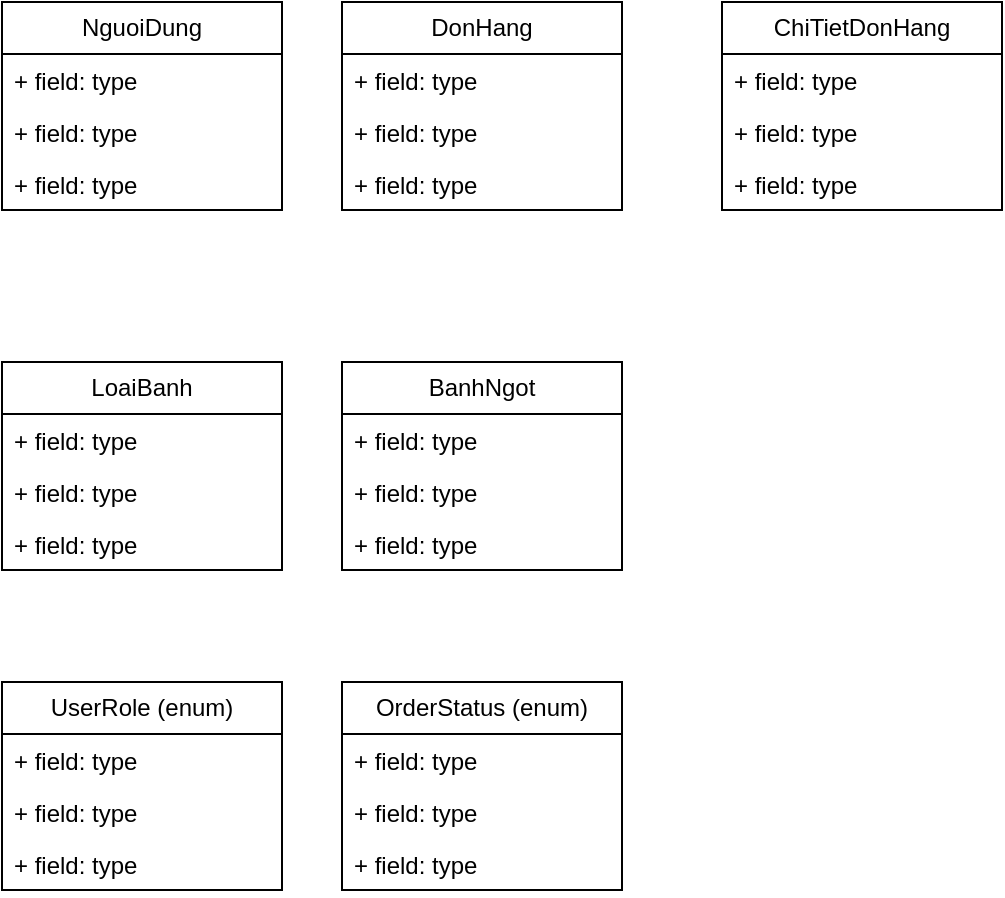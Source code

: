 <mxfile version="28.2.5" pages="2">
  <diagram name="Class Diagram" id="rx6eu9dnCA7HaRfjW0jg">
    <mxGraphModel dx="1665" dy="751" grid="1" gridSize="10" guides="1" tooltips="1" connect="1" arrows="1" fold="1" page="1" pageScale="1" pageWidth="850" pageHeight="1100" math="0" shadow="0">
      <root>
        <mxCell id="0" />
        <mxCell id="1" parent="0" />
        <mxCell id="fMhcA3Eb7mBHnPsGReJI-1" value="BanhNgot" style="swimlane;fontStyle=0;childLayout=stackLayout;horizontal=1;startSize=26;fillColor=none;horizontalStack=0;resizeParent=1;resizeParentMax=0;resizeLast=0;collapsible=1;marginBottom=0;whiteSpace=wrap;html=1;" parent="1" vertex="1">
          <mxGeometry x="220" y="260" width="140" height="104" as="geometry" />
        </mxCell>
        <mxCell id="fMhcA3Eb7mBHnPsGReJI-2" value="+ field: type" style="text;strokeColor=none;fillColor=none;align=left;verticalAlign=top;spacingLeft=4;spacingRight=4;overflow=hidden;rotatable=0;points=[[0,0.5],[1,0.5]];portConstraint=eastwest;whiteSpace=wrap;html=1;" parent="fMhcA3Eb7mBHnPsGReJI-1" vertex="1">
          <mxGeometry y="26" width="140" height="26" as="geometry" />
        </mxCell>
        <mxCell id="fMhcA3Eb7mBHnPsGReJI-3" value="+ field: type" style="text;strokeColor=none;fillColor=none;align=left;verticalAlign=top;spacingLeft=4;spacingRight=4;overflow=hidden;rotatable=0;points=[[0,0.5],[1,0.5]];portConstraint=eastwest;whiteSpace=wrap;html=1;" parent="fMhcA3Eb7mBHnPsGReJI-1" vertex="1">
          <mxGeometry y="52" width="140" height="26" as="geometry" />
        </mxCell>
        <mxCell id="fMhcA3Eb7mBHnPsGReJI-4" value="+ field: type" style="text;strokeColor=none;fillColor=none;align=left;verticalAlign=top;spacingLeft=4;spacingRight=4;overflow=hidden;rotatable=0;points=[[0,0.5],[1,0.5]];portConstraint=eastwest;whiteSpace=wrap;html=1;" parent="fMhcA3Eb7mBHnPsGReJI-1" vertex="1">
          <mxGeometry y="78" width="140" height="26" as="geometry" />
        </mxCell>
        <mxCell id="fMhcA3Eb7mBHnPsGReJI-5" value="&lt;div&gt;NguoiDung&lt;/div&gt;" style="swimlane;fontStyle=0;childLayout=stackLayout;horizontal=1;startSize=26;fillColor=none;horizontalStack=0;resizeParent=1;resizeParentMax=0;resizeLast=0;collapsible=1;marginBottom=0;whiteSpace=wrap;html=1;" parent="1" vertex="1">
          <mxGeometry x="50" y="80" width="140" height="104" as="geometry" />
        </mxCell>
        <mxCell id="fMhcA3Eb7mBHnPsGReJI-6" value="+ field: type" style="text;strokeColor=none;fillColor=none;align=left;verticalAlign=top;spacingLeft=4;spacingRight=4;overflow=hidden;rotatable=0;points=[[0,0.5],[1,0.5]];portConstraint=eastwest;whiteSpace=wrap;html=1;" parent="fMhcA3Eb7mBHnPsGReJI-5" vertex="1">
          <mxGeometry y="26" width="140" height="26" as="geometry" />
        </mxCell>
        <mxCell id="fMhcA3Eb7mBHnPsGReJI-7" value="+ field: type" style="text;strokeColor=none;fillColor=none;align=left;verticalAlign=top;spacingLeft=4;spacingRight=4;overflow=hidden;rotatable=0;points=[[0,0.5],[1,0.5]];portConstraint=eastwest;whiteSpace=wrap;html=1;" parent="fMhcA3Eb7mBHnPsGReJI-5" vertex="1">
          <mxGeometry y="52" width="140" height="26" as="geometry" />
        </mxCell>
        <mxCell id="fMhcA3Eb7mBHnPsGReJI-8" value="+ field: type" style="text;strokeColor=none;fillColor=none;align=left;verticalAlign=top;spacingLeft=4;spacingRight=4;overflow=hidden;rotatable=0;points=[[0,0.5],[1,0.5]];portConstraint=eastwest;whiteSpace=wrap;html=1;" parent="fMhcA3Eb7mBHnPsGReJI-5" vertex="1">
          <mxGeometry y="78" width="140" height="26" as="geometry" />
        </mxCell>
        <mxCell id="fMhcA3Eb7mBHnPsGReJI-13" value="LoaiBanh" style="swimlane;fontStyle=0;childLayout=stackLayout;horizontal=1;startSize=26;fillColor=none;horizontalStack=0;resizeParent=1;resizeParentMax=0;resizeLast=0;collapsible=1;marginBottom=0;whiteSpace=wrap;html=1;" parent="1" vertex="1">
          <mxGeometry x="50" y="260" width="140" height="104" as="geometry" />
        </mxCell>
        <mxCell id="fMhcA3Eb7mBHnPsGReJI-14" value="+ field: type" style="text;strokeColor=none;fillColor=none;align=left;verticalAlign=top;spacingLeft=4;spacingRight=4;overflow=hidden;rotatable=0;points=[[0,0.5],[1,0.5]];portConstraint=eastwest;whiteSpace=wrap;html=1;" parent="fMhcA3Eb7mBHnPsGReJI-13" vertex="1">
          <mxGeometry y="26" width="140" height="26" as="geometry" />
        </mxCell>
        <mxCell id="fMhcA3Eb7mBHnPsGReJI-15" value="+ field: type" style="text;strokeColor=none;fillColor=none;align=left;verticalAlign=top;spacingLeft=4;spacingRight=4;overflow=hidden;rotatable=0;points=[[0,0.5],[1,0.5]];portConstraint=eastwest;whiteSpace=wrap;html=1;" parent="fMhcA3Eb7mBHnPsGReJI-13" vertex="1">
          <mxGeometry y="52" width="140" height="26" as="geometry" />
        </mxCell>
        <mxCell id="fMhcA3Eb7mBHnPsGReJI-16" value="+ field: type" style="text;strokeColor=none;fillColor=none;align=left;verticalAlign=top;spacingLeft=4;spacingRight=4;overflow=hidden;rotatable=0;points=[[0,0.5],[1,0.5]];portConstraint=eastwest;whiteSpace=wrap;html=1;" parent="fMhcA3Eb7mBHnPsGReJI-13" vertex="1">
          <mxGeometry y="78" width="140" height="26" as="geometry" />
        </mxCell>
        <mxCell id="fMhcA3Eb7mBHnPsGReJI-17" value="DonHang" style="swimlane;fontStyle=0;childLayout=stackLayout;horizontal=1;startSize=26;fillColor=none;horizontalStack=0;resizeParent=1;resizeParentMax=0;resizeLast=0;collapsible=1;marginBottom=0;whiteSpace=wrap;html=1;" parent="1" vertex="1">
          <mxGeometry x="220" y="80" width="140" height="104" as="geometry" />
        </mxCell>
        <mxCell id="fMhcA3Eb7mBHnPsGReJI-18" value="+ field: type" style="text;strokeColor=none;fillColor=none;align=left;verticalAlign=top;spacingLeft=4;spacingRight=4;overflow=hidden;rotatable=0;points=[[0,0.5],[1,0.5]];portConstraint=eastwest;whiteSpace=wrap;html=1;" parent="fMhcA3Eb7mBHnPsGReJI-17" vertex="1">
          <mxGeometry y="26" width="140" height="26" as="geometry" />
        </mxCell>
        <mxCell id="fMhcA3Eb7mBHnPsGReJI-19" value="+ field: type" style="text;strokeColor=none;fillColor=none;align=left;verticalAlign=top;spacingLeft=4;spacingRight=4;overflow=hidden;rotatable=0;points=[[0,0.5],[1,0.5]];portConstraint=eastwest;whiteSpace=wrap;html=1;" parent="fMhcA3Eb7mBHnPsGReJI-17" vertex="1">
          <mxGeometry y="52" width="140" height="26" as="geometry" />
        </mxCell>
        <mxCell id="fMhcA3Eb7mBHnPsGReJI-20" value="+ field: type" style="text;strokeColor=none;fillColor=none;align=left;verticalAlign=top;spacingLeft=4;spacingRight=4;overflow=hidden;rotatable=0;points=[[0,0.5],[1,0.5]];portConstraint=eastwest;whiteSpace=wrap;html=1;" parent="fMhcA3Eb7mBHnPsGReJI-17" vertex="1">
          <mxGeometry y="78" width="140" height="26" as="geometry" />
        </mxCell>
        <mxCell id="fMhcA3Eb7mBHnPsGReJI-21" value="ChiTietDonHang" style="swimlane;fontStyle=0;childLayout=stackLayout;horizontal=1;startSize=26;fillColor=none;horizontalStack=0;resizeParent=1;resizeParentMax=0;resizeLast=0;collapsible=1;marginBottom=0;whiteSpace=wrap;html=1;" parent="1" vertex="1">
          <mxGeometry x="410" y="80" width="140" height="104" as="geometry" />
        </mxCell>
        <mxCell id="fMhcA3Eb7mBHnPsGReJI-22" value="+ field: type" style="text;strokeColor=none;fillColor=none;align=left;verticalAlign=top;spacingLeft=4;spacingRight=4;overflow=hidden;rotatable=0;points=[[0,0.5],[1,0.5]];portConstraint=eastwest;whiteSpace=wrap;html=1;" parent="fMhcA3Eb7mBHnPsGReJI-21" vertex="1">
          <mxGeometry y="26" width="140" height="26" as="geometry" />
        </mxCell>
        <mxCell id="fMhcA3Eb7mBHnPsGReJI-23" value="+ field: type" style="text;strokeColor=none;fillColor=none;align=left;verticalAlign=top;spacingLeft=4;spacingRight=4;overflow=hidden;rotatable=0;points=[[0,0.5],[1,0.5]];portConstraint=eastwest;whiteSpace=wrap;html=1;" parent="fMhcA3Eb7mBHnPsGReJI-21" vertex="1">
          <mxGeometry y="52" width="140" height="26" as="geometry" />
        </mxCell>
        <mxCell id="fMhcA3Eb7mBHnPsGReJI-24" value="+ field: type" style="text;strokeColor=none;fillColor=none;align=left;verticalAlign=top;spacingLeft=4;spacingRight=4;overflow=hidden;rotatable=0;points=[[0,0.5],[1,0.5]];portConstraint=eastwest;whiteSpace=wrap;html=1;" parent="fMhcA3Eb7mBHnPsGReJI-21" vertex="1">
          <mxGeometry y="78" width="140" height="26" as="geometry" />
        </mxCell>
        <mxCell id="fMhcA3Eb7mBHnPsGReJI-25" value="UserRole (enum)" style="swimlane;fontStyle=0;childLayout=stackLayout;horizontal=1;startSize=26;fillColor=none;horizontalStack=0;resizeParent=1;resizeParentMax=0;resizeLast=0;collapsible=1;marginBottom=0;whiteSpace=wrap;html=1;" parent="1" vertex="1">
          <mxGeometry x="50" y="420" width="140" height="104" as="geometry" />
        </mxCell>
        <mxCell id="fMhcA3Eb7mBHnPsGReJI-26" value="+ field: type" style="text;strokeColor=none;fillColor=none;align=left;verticalAlign=top;spacingLeft=4;spacingRight=4;overflow=hidden;rotatable=0;points=[[0,0.5],[1,0.5]];portConstraint=eastwest;whiteSpace=wrap;html=1;" parent="fMhcA3Eb7mBHnPsGReJI-25" vertex="1">
          <mxGeometry y="26" width="140" height="26" as="geometry" />
        </mxCell>
        <mxCell id="fMhcA3Eb7mBHnPsGReJI-27" value="+ field: type" style="text;strokeColor=none;fillColor=none;align=left;verticalAlign=top;spacingLeft=4;spacingRight=4;overflow=hidden;rotatable=0;points=[[0,0.5],[1,0.5]];portConstraint=eastwest;whiteSpace=wrap;html=1;" parent="fMhcA3Eb7mBHnPsGReJI-25" vertex="1">
          <mxGeometry y="52" width="140" height="26" as="geometry" />
        </mxCell>
        <mxCell id="fMhcA3Eb7mBHnPsGReJI-28" value="+ field: type" style="text;strokeColor=none;fillColor=none;align=left;verticalAlign=top;spacingLeft=4;spacingRight=4;overflow=hidden;rotatable=0;points=[[0,0.5],[1,0.5]];portConstraint=eastwest;whiteSpace=wrap;html=1;" parent="fMhcA3Eb7mBHnPsGReJI-25" vertex="1">
          <mxGeometry y="78" width="140" height="26" as="geometry" />
        </mxCell>
        <mxCell id="fMhcA3Eb7mBHnPsGReJI-29" value="&lt;p style=&quot;white-space: pre-wrap;&quot; dir=&quot;auto&quot;&gt;OrderStatus (enum)&lt;/p&gt;" style="swimlane;fontStyle=0;childLayout=stackLayout;horizontal=1;startSize=26;fillColor=none;horizontalStack=0;resizeParent=1;resizeParentMax=0;resizeLast=0;collapsible=1;marginBottom=0;whiteSpace=wrap;html=1;" parent="1" vertex="1">
          <mxGeometry x="220" y="420" width="140" height="104" as="geometry" />
        </mxCell>
        <mxCell id="fMhcA3Eb7mBHnPsGReJI-30" value="+ field: type" style="text;strokeColor=none;fillColor=none;align=left;verticalAlign=top;spacingLeft=4;spacingRight=4;overflow=hidden;rotatable=0;points=[[0,0.5],[1,0.5]];portConstraint=eastwest;whiteSpace=wrap;html=1;" parent="fMhcA3Eb7mBHnPsGReJI-29" vertex="1">
          <mxGeometry y="26" width="140" height="26" as="geometry" />
        </mxCell>
        <mxCell id="fMhcA3Eb7mBHnPsGReJI-31" value="+ field: type" style="text;strokeColor=none;fillColor=none;align=left;verticalAlign=top;spacingLeft=4;spacingRight=4;overflow=hidden;rotatable=0;points=[[0,0.5],[1,0.5]];portConstraint=eastwest;whiteSpace=wrap;html=1;" parent="fMhcA3Eb7mBHnPsGReJI-29" vertex="1">
          <mxGeometry y="52" width="140" height="26" as="geometry" />
        </mxCell>
        <mxCell id="fMhcA3Eb7mBHnPsGReJI-32" value="+ field: type" style="text;strokeColor=none;fillColor=none;align=left;verticalAlign=top;spacingLeft=4;spacingRight=4;overflow=hidden;rotatable=0;points=[[0,0.5],[1,0.5]];portConstraint=eastwest;whiteSpace=wrap;html=1;" parent="fMhcA3Eb7mBHnPsGReJI-29" vertex="1">
          <mxGeometry y="78" width="140" height="26" as="geometry" />
        </mxCell>
      </root>
    </mxGraphModel>
  </diagram>
  <diagram id="NwHwf_TGXXabgQ0-stJR" name="Chức năng cơ bản">
    <mxGraphModel dx="1388" dy="626" grid="1" gridSize="10" guides="1" tooltips="1" connect="1" arrows="1" fold="1" page="1" pageScale="1" pageWidth="850" pageHeight="1100" math="0" shadow="0">
      <root>
        <mxCell id="0" />
        <mxCell id="1" parent="0" />
        <mxCell id="5ALPwlrNF5PAIuuslNE_-1" value="" style="shape=umlActor;verticalLabelPosition=bottom;verticalAlign=top;html=1;outlineConnect=0;" vertex="1" parent="1">
          <mxGeometry x="390" y="70" width="30" height="60" as="geometry" />
        </mxCell>
        <mxCell id="5ALPwlrNF5PAIuuslNE_-2" value="" style="shape=umlActor;verticalLabelPosition=bottom;verticalAlign=top;html=1;outlineConnect=0;" vertex="1" parent="1">
          <mxGeometry x="130" y="180" width="30" height="60" as="geometry" />
        </mxCell>
        <mxCell id="5ALPwlrNF5PAIuuslNE_-3" value="" style="shape=umlActor;verticalLabelPosition=bottom;verticalAlign=top;html=1;outlineConnect=0;" vertex="1" parent="1">
          <mxGeometry x="390" y="180" width="30" height="60" as="geometry" />
        </mxCell>
        <mxCell id="5ALPwlrNF5PAIuuslNE_-4" value="" style="shape=umlActor;verticalLabelPosition=bottom;verticalAlign=top;html=1;outlineConnect=0;" vertex="1" parent="1">
          <mxGeometry x="650" y="180" width="30" height="60" as="geometry" />
        </mxCell>
        <mxCell id="5ALPwlrNF5PAIuuslNE_-7" value="" style="endArrow=classic;html=1;rounded=0;exitX=0.5;exitY=0;exitDx=0;exitDy=0;exitPerimeter=0;entryX=0.5;entryY=0.5;entryDx=0;entryDy=0;entryPerimeter=0;" edge="1" parent="1" source="5ALPwlrNF5PAIuuslNE_-2" target="5ALPwlrNF5PAIuuslNE_-1">
          <mxGeometry width="50" height="50" relative="1" as="geometry">
            <mxPoint x="190" y="300" as="sourcePoint" />
            <mxPoint x="240" y="250" as="targetPoint" />
          </mxGeometry>
        </mxCell>
        <mxCell id="5ALPwlrNF5PAIuuslNE_-8" value="" style="endArrow=classic;html=1;rounded=0;exitX=0.5;exitY=0;exitDx=0;exitDy=0;exitPerimeter=0;entryX=0.5;entryY=0.5;entryDx=0;entryDy=0;entryPerimeter=0;" edge="1" parent="1" source="5ALPwlrNF5PAIuuslNE_-3" target="5ALPwlrNF5PAIuuslNE_-1">
          <mxGeometry width="50" height="50" relative="1" as="geometry">
            <mxPoint x="490" y="220" as="sourcePoint" />
            <mxPoint x="540" y="170" as="targetPoint" />
          </mxGeometry>
        </mxCell>
        <mxCell id="5ALPwlrNF5PAIuuslNE_-10" value="Người dùng" style="text;html=1;align=center;verticalAlign=middle;resizable=0;points=[];autosize=1;strokeColor=none;fillColor=none;" vertex="1" parent="1">
          <mxGeometry x="360" y="30" width="90" height="30" as="geometry" />
        </mxCell>
        <mxCell id="5ALPwlrNF5PAIuuslNE_-11" value="" style="endArrow=classic;html=1;rounded=0;entryX=0.5;entryY=0.5;entryDx=0;entryDy=0;entryPerimeter=0;exitX=0.5;exitY=0;exitDx=0;exitDy=0;exitPerimeter=0;" edge="1" parent="1" source="5ALPwlrNF5PAIuuslNE_-4" target="5ALPwlrNF5PAIuuslNE_-1">
          <mxGeometry width="50" height="50" relative="1" as="geometry">
            <mxPoint x="720" y="270" as="sourcePoint" />
            <mxPoint x="770" y="220" as="targetPoint" />
          </mxGeometry>
        </mxCell>
        <mxCell id="5ALPwlrNF5PAIuuslNE_-12" value="List" style="swimlane;fontStyle=0;childLayout=stackLayout;horizontal=1;startSize=30;horizontalStack=0;resizeParent=1;resizeParentMax=0;resizeLast=0;collapsible=1;marginBottom=0;whiteSpace=wrap;html=1;" vertex="1" parent="1">
          <mxGeometry x="40" y="340" width="207.5" height="160" as="geometry" />
        </mxCell>
        <mxCell id="5ALPwlrNF5PAIuuslNE_-13" value="- Xem danh sách bánh" style="text;strokeColor=none;fillColor=none;align=left;verticalAlign=middle;spacingLeft=4;spacingRight=4;overflow=hidden;points=[[0,0.5],[1,0.5]];portConstraint=eastwest;rotatable=0;whiteSpace=wrap;html=1;" vertex="1" parent="5ALPwlrNF5PAIuuslNE_-12">
          <mxGeometry y="30" width="207.5" height="30" as="geometry" />
        </mxCell>
        <mxCell id="5ALPwlrNF5PAIuuslNE_-14" value="- Xem chi tiết bánh" style="text;strokeColor=none;fillColor=none;align=left;verticalAlign=middle;spacingLeft=4;spacingRight=4;overflow=hidden;points=[[0,0.5],[1,0.5]];portConstraint=eastwest;rotatable=0;whiteSpace=wrap;html=1;" vertex="1" parent="5ALPwlrNF5PAIuuslNE_-12">
          <mxGeometry y="60" width="207.5" height="30" as="geometry" />
        </mxCell>
        <mxCell id="5ALPwlrNF5PAIuuslNE_-15" value="- Thêm bánh vào giỏ hàng, xóa bánh khỏi giỏ hàng" style="text;strokeColor=none;fillColor=none;align=left;verticalAlign=middle;spacingLeft=4;spacingRight=4;overflow=hidden;points=[[0,0.5],[1,0.5]];portConstraint=eastwest;rotatable=0;whiteSpace=wrap;html=1;" vertex="1" parent="5ALPwlrNF5PAIuuslNE_-12">
          <mxGeometry y="90" width="207.5" height="40" as="geometry" />
        </mxCell>
        <mxCell id="5ALPwlrNF5PAIuuslNE_-20" value="- Đăng ký tài khoản khi mua bánh" style="text;strokeColor=none;fillColor=none;align=left;verticalAlign=middle;spacingLeft=4;spacingRight=4;overflow=hidden;points=[[0,0.5],[1,0.5]];portConstraint=eastwest;rotatable=0;whiteSpace=wrap;html=1;" vertex="1" parent="5ALPwlrNF5PAIuuslNE_-12">
          <mxGeometry y="130" width="207.5" height="30" as="geometry" />
        </mxCell>
        <mxCell id="5ALPwlrNF5PAIuuslNE_-16" value="" style="endArrow=classic;html=1;rounded=0;exitX=0.5;exitY=0;exitDx=0;exitDy=0;entryX=0.5;entryY=0.5;entryDx=0;entryDy=0;entryPerimeter=0;" edge="1" parent="1" source="5ALPwlrNF5PAIuuslNE_-12" target="5ALPwlrNF5PAIuuslNE_-2">
          <mxGeometry width="50" height="50" relative="1" as="geometry">
            <mxPoint x="145" y="330" as="sourcePoint" />
            <mxPoint x="340" y="330" as="targetPoint" />
          </mxGeometry>
        </mxCell>
        <mxCell id="5ALPwlrNF5PAIuuslNE_-17" value="Guest" style="text;html=1;align=center;verticalAlign=middle;resizable=0;points=[];autosize=1;strokeColor=none;fillColor=none;" vertex="1" parent="1">
          <mxGeometry x="115" y="138" width="60" height="30" as="geometry" />
        </mxCell>
        <mxCell id="5ALPwlrNF5PAIuuslNE_-18" value="Customer" style="text;html=1;align=center;verticalAlign=middle;resizable=0;points=[];autosize=1;strokeColor=none;fillColor=none;" vertex="1" parent="1">
          <mxGeometry x="400" y="140" width="80" height="30" as="geometry" />
        </mxCell>
        <mxCell id="5ALPwlrNF5PAIuuslNE_-19" value="Admin" style="text;html=1;align=center;verticalAlign=middle;resizable=0;points=[];autosize=1;strokeColor=none;fillColor=none;" vertex="1" parent="1">
          <mxGeometry x="635" y="138" width="60" height="30" as="geometry" />
        </mxCell>
        <mxCell id="5ALPwlrNF5PAIuuslNE_-21" value="List" style="swimlane;fontStyle=0;childLayout=stackLayout;horizontal=1;startSize=30;horizontalStack=0;resizeParent=1;resizeParentMax=0;resizeLast=0;collapsible=1;marginBottom=0;whiteSpace=wrap;html=1;" vertex="1" parent="1">
          <mxGeometry x="301.25" y="340" width="207.5" height="100" as="geometry" />
        </mxCell>
        <mxCell id="5ALPwlrNF5PAIuuslNE_-22" value="- Thanh toán giỏ hàng" style="text;strokeColor=none;fillColor=none;align=left;verticalAlign=middle;spacingLeft=4;spacingRight=4;overflow=hidden;points=[[0,0.5],[1,0.5]];portConstraint=eastwest;rotatable=0;whiteSpace=wrap;html=1;" vertex="1" parent="5ALPwlrNF5PAIuuslNE_-21">
          <mxGeometry y="30" width="207.5" height="30" as="geometry" />
        </mxCell>
        <mxCell id="5ALPwlrNF5PAIuuslNE_-23" value="- Gửi email khi thanh toán thành công" style="text;strokeColor=none;fillColor=none;align=left;verticalAlign=middle;spacingLeft=4;spacingRight=4;overflow=hidden;points=[[0,0.5],[1,0.5]];portConstraint=eastwest;rotatable=0;whiteSpace=wrap;html=1;" vertex="1" parent="5ALPwlrNF5PAIuuslNE_-21">
          <mxGeometry y="60" width="207.5" height="40" as="geometry" />
        </mxCell>
        <mxCell id="5ALPwlrNF5PAIuuslNE_-26" value="" style="endArrow=classic;html=1;rounded=0;exitX=0.5;exitY=0;exitDx=0;exitDy=0;entryX=0.5;entryY=0.5;entryDx=0;entryDy=0;entryPerimeter=0;" edge="1" parent="1" source="5ALPwlrNF5PAIuuslNE_-21" target="5ALPwlrNF5PAIuuslNE_-3">
          <mxGeometry width="50" height="50" relative="1" as="geometry">
            <mxPoint x="350" y="330" as="sourcePoint" />
            <mxPoint x="400" y="280" as="targetPoint" />
          </mxGeometry>
        </mxCell>
        <mxCell id="5ALPwlrNF5PAIuuslNE_-27" value="" style="endArrow=classic;html=1;rounded=0;entryX=0.75;entryY=0.1;entryDx=0;entryDy=0;entryPerimeter=0;exitX=0.25;exitY=0.1;exitDx=0;exitDy=0;exitPerimeter=0;" edge="1" parent="1" source="5ALPwlrNF5PAIuuslNE_-3" target="5ALPwlrNF5PAIuuslNE_-2">
          <mxGeometry width="50" height="50" relative="1" as="geometry">
            <mxPoint x="260" y="300" as="sourcePoint" />
            <mxPoint x="310" y="250" as="targetPoint" />
          </mxGeometry>
        </mxCell>
        <mxCell id="5ALPwlrNF5PAIuuslNE_-28" value="List" style="swimlane;fontStyle=0;childLayout=stackLayout;horizontal=1;startSize=30;horizontalStack=0;resizeParent=1;resizeParentMax=0;resizeLast=0;collapsible=1;marginBottom=0;whiteSpace=wrap;html=1;" vertex="1" parent="1">
          <mxGeometry x="561.25" y="340" width="207.5" height="200" as="geometry" />
        </mxCell>
        <mxCell id="5ALPwlrNF5PAIuuslNE_-29" value="- Quản lý thông tin sản phẩm/loại sản phẩm" style="text;strokeColor=none;fillColor=none;align=left;verticalAlign=middle;spacingLeft=4;spacingRight=4;overflow=hidden;points=[[0,0.5],[1,0.5]];portConstraint=eastwest;rotatable=0;whiteSpace=wrap;html=1;" vertex="1" parent="5ALPwlrNF5PAIuuslNE_-28">
          <mxGeometry y="30" width="207.5" height="50" as="geometry" />
        </mxCell>
        <mxCell id="5ALPwlrNF5PAIuuslNE_-30" value="- Quản lý thông tin tài khoản người dùng" style="text;strokeColor=none;fillColor=none;align=left;verticalAlign=middle;spacingLeft=4;spacingRight=4;overflow=hidden;points=[[0,0.5],[1,0.5]];portConstraint=eastwest;rotatable=0;whiteSpace=wrap;html=1;" vertex="1" parent="5ALPwlrNF5PAIuuslNE_-28">
          <mxGeometry y="80" width="207.5" height="40" as="geometry" />
        </mxCell>
        <mxCell id="5ALPwlrNF5PAIuuslNE_-34" value="- Quản lý thông tin đơn hàng trực tuyến" style="text;strokeColor=none;fillColor=none;align=left;verticalAlign=middle;spacingLeft=4;spacingRight=4;overflow=hidden;points=[[0,0.5],[1,0.5]];portConstraint=eastwest;rotatable=0;whiteSpace=wrap;html=1;" vertex="1" parent="5ALPwlrNF5PAIuuslNE_-28">
          <mxGeometry y="120" width="207.5" height="40" as="geometry" />
        </mxCell>
        <mxCell id="5ALPwlrNF5PAIuuslNE_-35" value="- Quản lý thông tin đơn hàng trực tuyến" style="text;strokeColor=none;fillColor=none;align=left;verticalAlign=middle;spacingLeft=4;spacingRight=4;overflow=hidden;points=[[0,0.5],[1,0.5]];portConstraint=eastwest;rotatable=0;whiteSpace=wrap;html=1;" vertex="1" parent="5ALPwlrNF5PAIuuslNE_-28">
          <mxGeometry y="160" width="207.5" height="40" as="geometry" />
        </mxCell>
        <mxCell id="5ALPwlrNF5PAIuuslNE_-31" value="" style="endArrow=classic;html=1;rounded=0;exitX=0.5;exitY=0;exitDx=0;exitDy=0;entryX=0.5;entryY=0.5;entryDx=0;entryDy=0;entryPerimeter=0;" edge="1" parent="1" source="5ALPwlrNF5PAIuuslNE_-28" target="5ALPwlrNF5PAIuuslNE_-4">
          <mxGeometry width="50" height="50" relative="1" as="geometry">
            <mxPoint x="630" y="320" as="sourcePoint" />
            <mxPoint x="680" y="270" as="targetPoint" />
          </mxGeometry>
        </mxCell>
        <mxCell id="5ALPwlrNF5PAIuuslNE_-32" value="" style="endArrow=classic;html=1;rounded=0;entryX=0.75;entryY=0.1;entryDx=0;entryDy=0;entryPerimeter=0;exitX=0.25;exitY=0.1;exitDx=0;exitDy=0;exitPerimeter=0;" edge="1" parent="1" source="5ALPwlrNF5PAIuuslNE_-4" target="5ALPwlrNF5PAIuuslNE_-3">
          <mxGeometry width="50" height="50" relative="1" as="geometry">
            <mxPoint x="490" y="310" as="sourcePoint" />
            <mxPoint x="540" y="260" as="targetPoint" />
          </mxGeometry>
        </mxCell>
      </root>
    </mxGraphModel>
  </diagram>
</mxfile>
